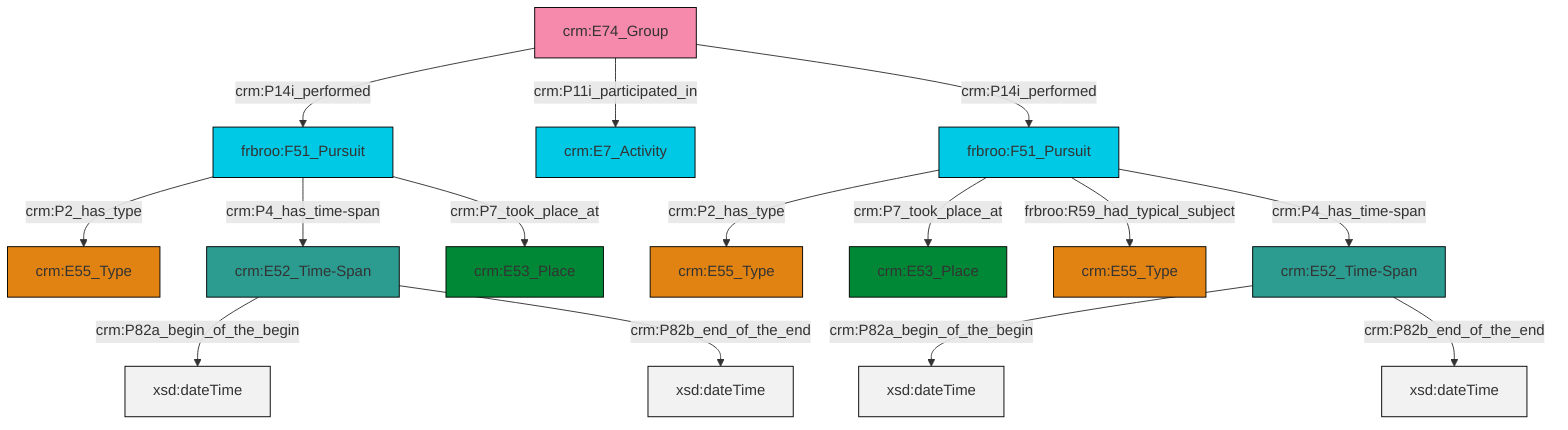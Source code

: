 graph TD
classDef Literal fill:#f2f2f2,stroke:#000000;
classDef CRM_Entity fill:#FFFFFF,stroke:#000000;
classDef Temporal_Entity fill:#00C9E6, stroke:#000000;
classDef Type fill:#E18312, stroke:#000000;
classDef Time-Span fill:#2C9C91, stroke:#000000;
classDef Appellation fill:#FFEB7F, stroke:#000000;
classDef Place fill:#008836, stroke:#000000;
classDef Persistent_Item fill:#B266B2, stroke:#000000;
classDef Conceptual_Object fill:#FFD700, stroke:#000000;
classDef Physical_Thing fill:#D2B48C, stroke:#000000;
classDef Actor fill:#f58aad, stroke:#000000;
classDef PC_Classes fill:#4ce600, stroke:#000000;
classDef Multi fill:#cccccc,stroke:#000000;

0["frbroo:F51_Pursuit"]:::Temporal_Entity -->|crm:P2_has_type| 1["crm:E55_Type"]:::Type
2["frbroo:F51_Pursuit"]:::Temporal_Entity -->|crm:P2_has_type| 3["crm:E55_Type"]:::Type
2["frbroo:F51_Pursuit"]:::Temporal_Entity -->|crm:P7_took_place_at| 4["crm:E53_Place"]:::Place
0["frbroo:F51_Pursuit"]:::Temporal_Entity -->|crm:P4_has_time-span| 5["crm:E52_Time-Span"]:::Time-Span
0["frbroo:F51_Pursuit"]:::Temporal_Entity -->|crm:P7_took_place_at| 6["crm:E53_Place"]:::Place
2["frbroo:F51_Pursuit"]:::Temporal_Entity -->|frbroo:R59_had_typical_subject| 9["crm:E55_Type"]:::Type
5["crm:E52_Time-Span"]:::Time-Span -->|crm:P82a_begin_of_the_begin| 12[xsd:dateTime]:::Literal
13["crm:E74_Group"]:::Actor -->|crm:P14i_performed| 0["frbroo:F51_Pursuit"]:::Temporal_Entity
5["crm:E52_Time-Span"]:::Time-Span -->|crm:P82b_end_of_the_end| 14[xsd:dateTime]:::Literal
16["crm:E52_Time-Span"]:::Time-Span -->|crm:P82a_begin_of_the_begin| 17[xsd:dateTime]:::Literal
13["crm:E74_Group"]:::Actor -->|crm:P11i_participated_in| 21["crm:E7_Activity"]:::Temporal_Entity
13["crm:E74_Group"]:::Actor -->|crm:P14i_performed| 2["frbroo:F51_Pursuit"]:::Temporal_Entity
16["crm:E52_Time-Span"]:::Time-Span -->|crm:P82b_end_of_the_end| 25[xsd:dateTime]:::Literal
2["frbroo:F51_Pursuit"]:::Temporal_Entity -->|crm:P4_has_time-span| 16["crm:E52_Time-Span"]:::Time-Span